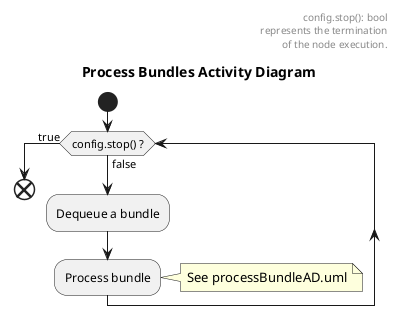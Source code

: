 
@startuml
title Process Bundles Activity Diagram
start

while (config.stop() ?) is (false)
	:Dequeue a bundle;
	:Process bundle;
note right
		See processBundleAD.uml
end note
endwhile (true)
end

header
	config.stop(): bool
	represents the termination
	of the node execution.
end header

@enduml